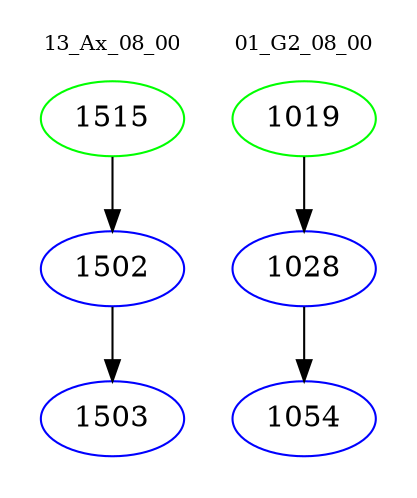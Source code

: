 digraph{
subgraph cluster_0 {
color = white
label = "13_Ax_08_00";
fontsize=10;
T0_1515 [label="1515", color="green"]
T0_1515 -> T0_1502 [color="black"]
T0_1502 [label="1502", color="blue"]
T0_1502 -> T0_1503 [color="black"]
T0_1503 [label="1503", color="blue"]
}
subgraph cluster_1 {
color = white
label = "01_G2_08_00";
fontsize=10;
T1_1019 [label="1019", color="green"]
T1_1019 -> T1_1028 [color="black"]
T1_1028 [label="1028", color="blue"]
T1_1028 -> T1_1054 [color="black"]
T1_1054 [label="1054", color="blue"]
}
}

